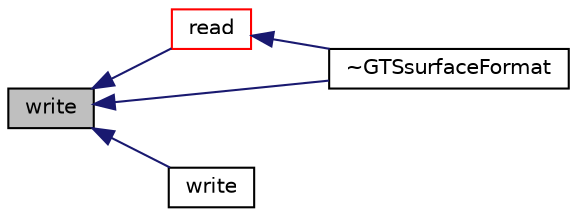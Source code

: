 digraph "write"
{
  bgcolor="transparent";
  edge [fontname="Helvetica",fontsize="10",labelfontname="Helvetica",labelfontsize="10"];
  node [fontname="Helvetica",fontsize="10",shape=record];
  rankdir="LR";
  Node232 [label="write",height=0.2,width=0.4,color="black", fillcolor="grey75", style="filled", fontcolor="black"];
  Node232 -> Node233 [dir="back",color="midnightblue",fontsize="10",style="solid",fontname="Helvetica"];
  Node233 [label="read",height=0.2,width=0.4,color="red",URL="$a30857.html#a464ebd67acbdff0014d4dae69e3ec4be",tooltip="Read from file. "];
  Node233 -> Node235 [dir="back",color="midnightblue",fontsize="10",style="solid",fontname="Helvetica"];
  Node235 [label="~GTSsurfaceFormat",height=0.2,width=0.4,color="black",URL="$a30857.html#ac5f497a46ddb94ee0d31bfdec74e78b1",tooltip="Destructor. "];
  Node232 -> Node236 [dir="back",color="midnightblue",fontsize="10",style="solid",fontname="Helvetica"];
  Node236 [label="write",height=0.2,width=0.4,color="black",URL="$a30857.html#a01c3b83ec613ee5baee3f67a188e98b1",tooltip="Write object. "];
  Node232 -> Node235 [dir="back",color="midnightblue",fontsize="10",style="solid",fontname="Helvetica"];
}
